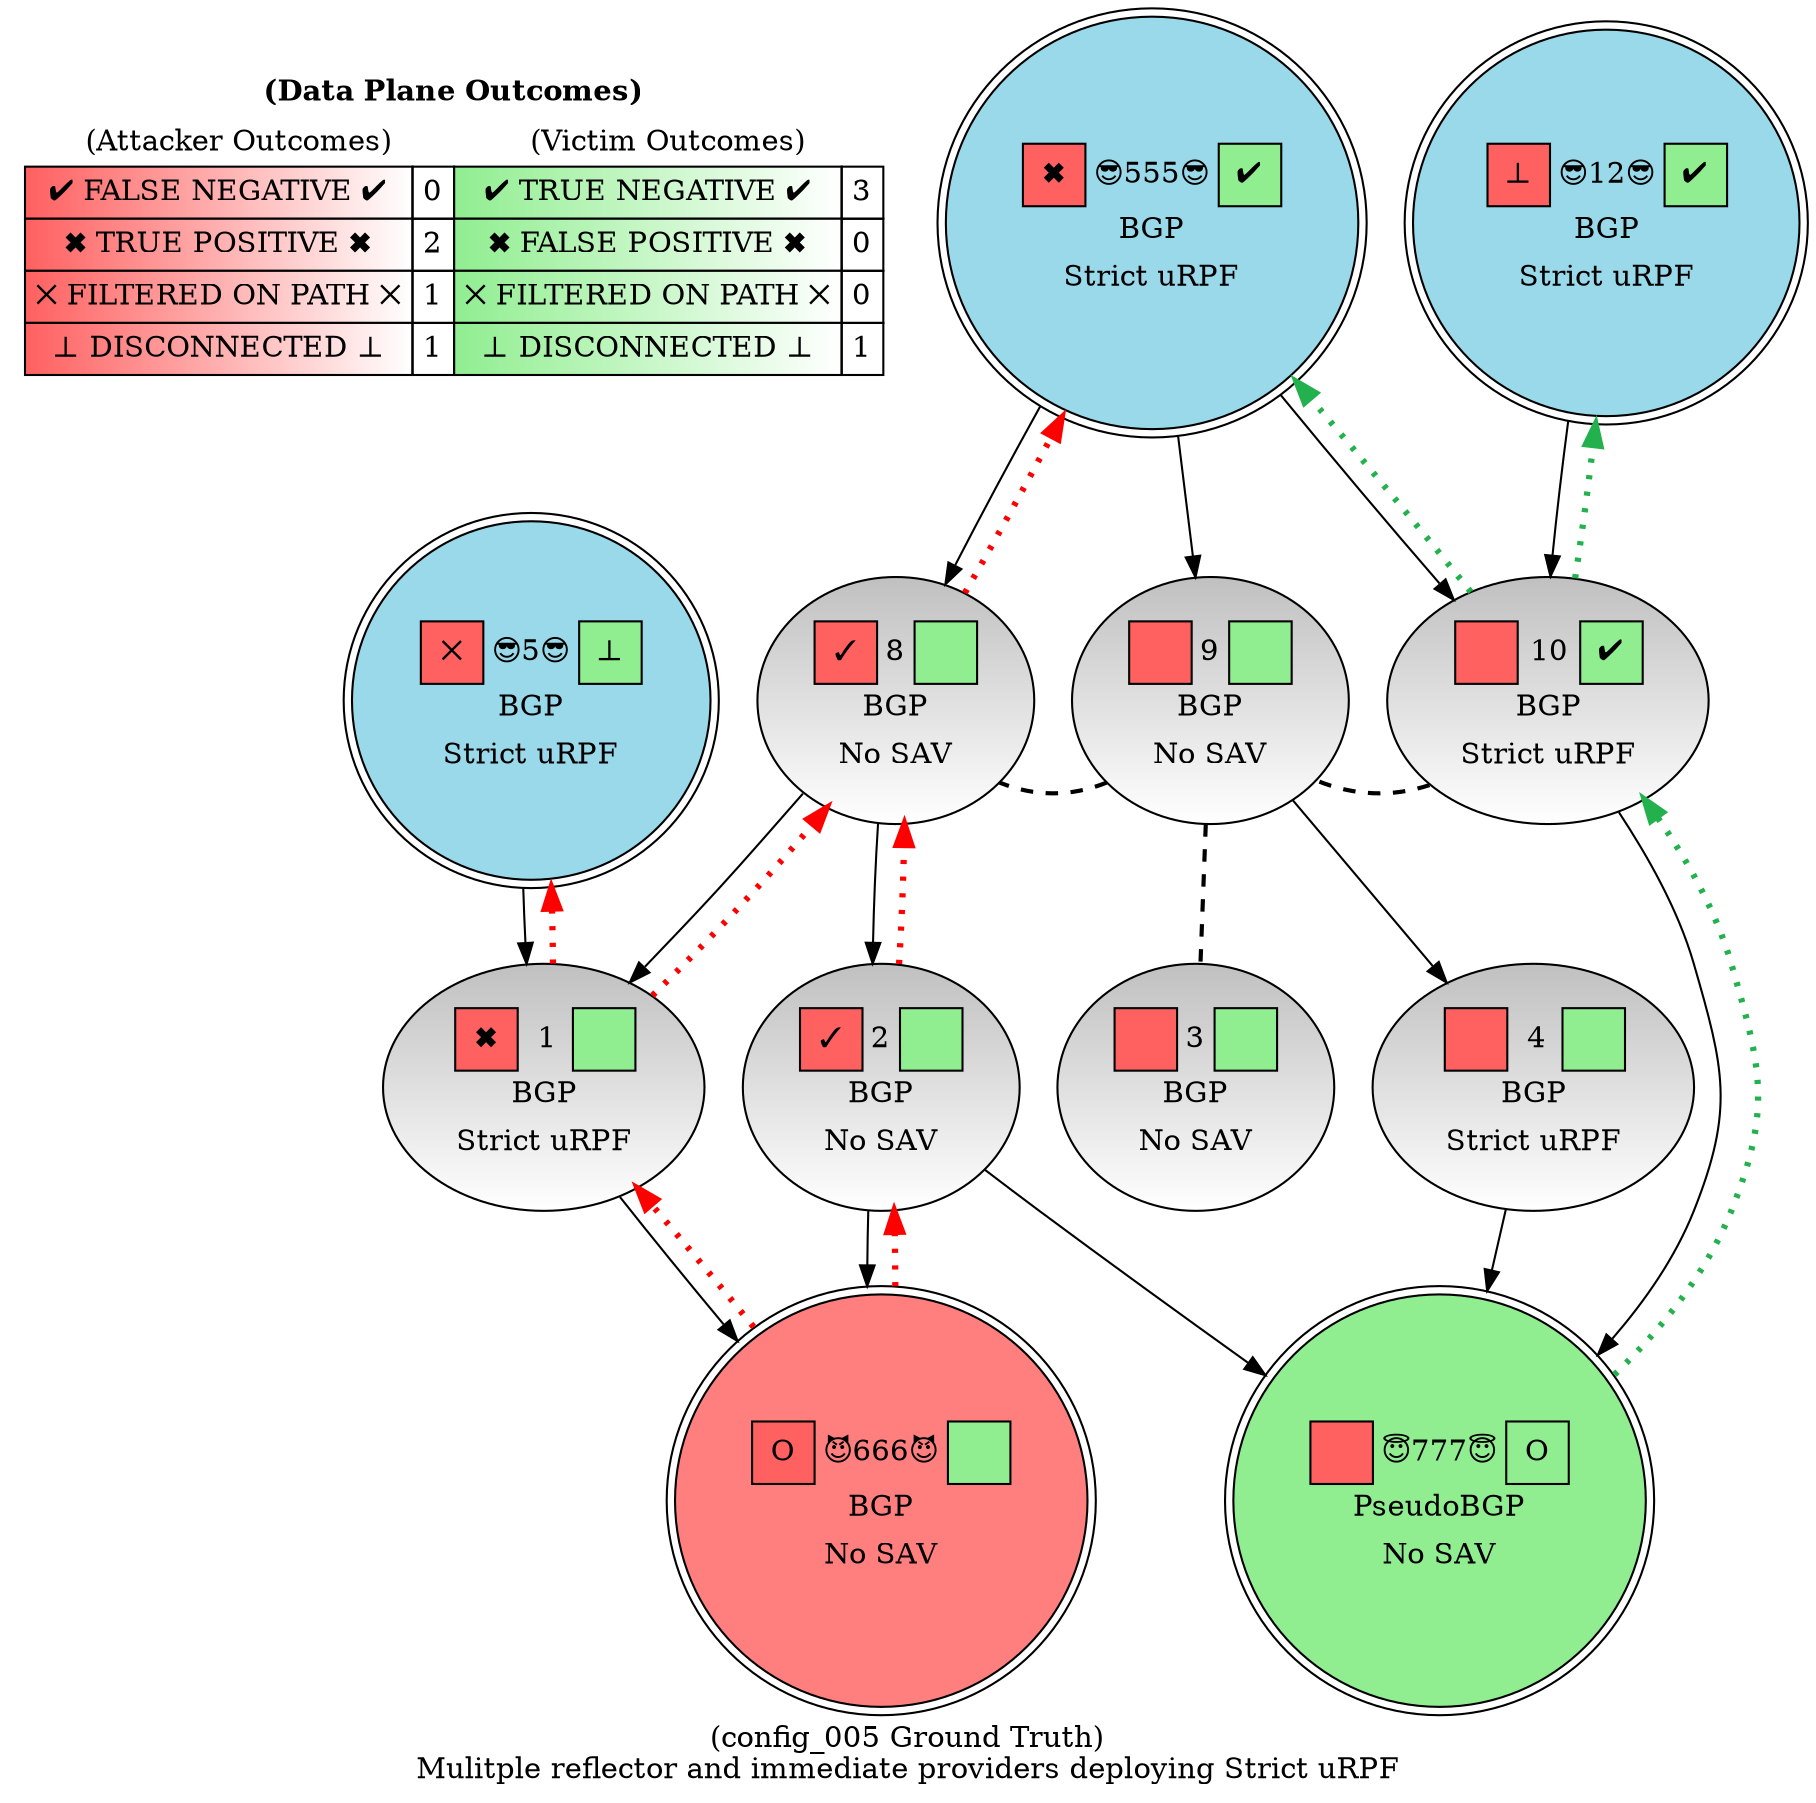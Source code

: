 digraph {
	Legend [label=<
            <TABLE BORDER="0" CELLBORDER="1" CELLSPACING="0" CELLPADDING="4">
                <TR>
                    <TD COLSPAN="6" BORDER="0" ALIGN="CENTER" VALIGN="MIDDLE"><b>(Data Plane Outcomes)</b></TD>
                </TR>
                <TR>
                    <TD COLSPAN="2" BORDER="0" ALIGN="CENTER" VALIGN="MIDDLE">(Attacker Outcomes)</TD>
                    <TD COLSPAN="2" BORDER="0" ALIGN="CENTER" VALIGN="MIDDLE">(Victim Outcomes)</TD>
                </TR>
                <TR>
                    <TD BGCOLOR="#ff6060:white">&#10004; FALSE NEGATIVE &#10004;</TD>
                    <TD>0</TD>
                    <TD BGCOLOR="#90ee90:white">&#10004; TRUE NEGATIVE &#10004;</TD>
                    <TD>3</TD>
                </TR>
                <TR>
                    <TD BGCOLOR="#ff6060:white">&#10006; TRUE POSITIVE &#10006;</TD>
                    <TD>2</TD>  
                    <TD BGCOLOR="#90ee90:white">&#10006; FALSE POSITIVE &#10006;</TD>
                    <TD>0</TD>
                </TR>
                <TR>
                    <TD BGCOLOR="#ff6060:white">&#10005; FILTERED ON PATH &#10005;</TD>
                    <TD>1</TD> 
                    <TD BGCOLOR="#90ee90:white">&#10005; FILTERED ON PATH &#10005;</TD>
                    <TD>0</TD>
                </TR>
                <TR>
                    <TD BGCOLOR="#ff6060:white">&#8869; DISCONNECTED &#8869;</TD>
                    <TD>1</TD> 
                    <TD BGCOLOR="#90ee90:white">&#8869; DISCONNECTED &#8869;</TD>
                    <TD>1</TD>
                </TR>
        </TABLE>> color=black fillcolor=white shape=plaintext style=filled]
	1 [label=<
            <TABLE BORDER="0" CELLBORDER="1" CELLSPACING="0" CELLPADDING="4">
            <TR>
                <TD BGCOLOR="#ff6060" WIDTH="30" HEIGHT="30" FIXEDSIZE="TRUE" ALIGN="CENTER" VALIGN="MIDDLE">&#10006;</TD>
                <TD BORDER="0" ALIGN="CENTER" VALIGN="MIDDLE">1</TD>
                <TD BGCOLOR="#90ee90" WIDTH="30" HEIGHT="30" FIXEDSIZE="TRUE" ALIGN="CENTER" VALIGN="MIDDLE"></TD>
            </TR>
            <TR>
                <TD COLSPAN="4" BORDER="0" ALIGN="CENTER" VALIGN="MIDDLE">BGP</TD>
            </TR>
            <TR>
                <TD COLSPAN="4" BORDER="0" ALIGN="CENTER" VALIGN="MIDDLE">Strict uRPF</TD>
            </TR></TABLE>> color=black fillcolor="grey:white" gradientangle=270 style=filled]
	2 [label=<
            <TABLE BORDER="0" CELLBORDER="1" CELLSPACING="0" CELLPADDING="4">
            <TR>
                <TD BGCOLOR="#ff6060" WIDTH="30" HEIGHT="30" FIXEDSIZE="TRUE" ALIGN="CENTER" VALIGN="MIDDLE">&#10003;</TD>
                <TD BORDER="0" ALIGN="CENTER" VALIGN="MIDDLE">2</TD>
                <TD BGCOLOR="#90ee90" WIDTH="30" HEIGHT="30" FIXEDSIZE="TRUE" ALIGN="CENTER" VALIGN="MIDDLE"></TD>
            </TR>
            <TR>
                <TD COLSPAN="4" BORDER="0" ALIGN="CENTER" VALIGN="MIDDLE">BGP</TD>
            </TR>
            <TR>
                <TD COLSPAN="4" BORDER="0" ALIGN="CENTER" VALIGN="MIDDLE">No SAV</TD>
            </TR></TABLE>> color=black fillcolor="grey:white" gradientangle=270 style=filled]
	3 [label=<
            <TABLE BORDER="0" CELLBORDER="1" CELLSPACING="0" CELLPADDING="4">
            <TR>
                <TD BGCOLOR="#ff6060" WIDTH="30" HEIGHT="30" FIXEDSIZE="TRUE" ALIGN="CENTER" VALIGN="MIDDLE"></TD>
                <TD BORDER="0" ALIGN="CENTER" VALIGN="MIDDLE">3</TD>
                <TD BGCOLOR="#90ee90" WIDTH="30" HEIGHT="30" FIXEDSIZE="TRUE" ALIGN="CENTER" VALIGN="MIDDLE"></TD>
            </TR>
            <TR>
                <TD COLSPAN="4" BORDER="0" ALIGN="CENTER" VALIGN="MIDDLE">BGP</TD>
            </TR>
            <TR>
                <TD COLSPAN="4" BORDER="0" ALIGN="CENTER" VALIGN="MIDDLE">No SAV</TD>
            </TR></TABLE>> color=black fillcolor="grey:white" gradientangle=270 style=filled]
	4 [label=<
            <TABLE BORDER="0" CELLBORDER="1" CELLSPACING="0" CELLPADDING="4">
            <TR>
                <TD BGCOLOR="#ff6060" WIDTH="30" HEIGHT="30" FIXEDSIZE="TRUE" ALIGN="CENTER" VALIGN="MIDDLE"></TD>
                <TD BORDER="0" ALIGN="CENTER" VALIGN="MIDDLE">4</TD>
                <TD BGCOLOR="#90ee90" WIDTH="30" HEIGHT="30" FIXEDSIZE="TRUE" ALIGN="CENTER" VALIGN="MIDDLE"></TD>
            </TR>
            <TR>
                <TD COLSPAN="4" BORDER="0" ALIGN="CENTER" VALIGN="MIDDLE">BGP</TD>
            </TR>
            <TR>
                <TD COLSPAN="4" BORDER="0" ALIGN="CENTER" VALIGN="MIDDLE">Strict uRPF</TD>
            </TR></TABLE>> color=black fillcolor="grey:white" gradientangle=270 style=filled]
	5 [label=<
            <TABLE BORDER="0" CELLBORDER="1" CELLSPACING="0" CELLPADDING="4">
            <TR>
                <TD BGCOLOR="#ff6060" WIDTH="30" HEIGHT="30" FIXEDSIZE="TRUE" ALIGN="CENTER" VALIGN="MIDDLE">&#10005;</TD>
                <TD BORDER="0" ALIGN="CENTER" VALIGN="MIDDLE">&#128526;5&#128526;</TD>
                <TD BGCOLOR="#90ee90" WIDTH="30" HEIGHT="30" FIXEDSIZE="TRUE" ALIGN="CENTER" VALIGN="MIDDLE">&#8869;</TD>
            </TR>
            <TR>
                <TD COLSPAN="4" BORDER="0" ALIGN="CENTER" VALIGN="MIDDLE">BGP</TD>
            </TR>
            <TR>
                <TD COLSPAN="4" BORDER="0" ALIGN="CENTER" VALIGN="MIDDLE">Strict uRPF</TD>
            </TR></TABLE>> color=black fillcolor="#99d9ea" gradientangle=270 shape=doublecircle style=filled]
	8 [label=<
            <TABLE BORDER="0" CELLBORDER="1" CELLSPACING="0" CELLPADDING="4">
            <TR>
                <TD BGCOLOR="#ff6060" WIDTH="30" HEIGHT="30" FIXEDSIZE="TRUE" ALIGN="CENTER" VALIGN="MIDDLE">&#10003;</TD>
                <TD BORDER="0" ALIGN="CENTER" VALIGN="MIDDLE">8</TD>
                <TD BGCOLOR="#90ee90" WIDTH="30" HEIGHT="30" FIXEDSIZE="TRUE" ALIGN="CENTER" VALIGN="MIDDLE"></TD>
            </TR>
            <TR>
                <TD COLSPAN="4" BORDER="0" ALIGN="CENTER" VALIGN="MIDDLE">BGP</TD>
            </TR>
            <TR>
                <TD COLSPAN="4" BORDER="0" ALIGN="CENTER" VALIGN="MIDDLE">No SAV</TD>
            </TR></TABLE>> color=black fillcolor="grey:white" gradientangle=270 style=filled]
	9 [label=<
            <TABLE BORDER="0" CELLBORDER="1" CELLSPACING="0" CELLPADDING="4">
            <TR>
                <TD BGCOLOR="#ff6060" WIDTH="30" HEIGHT="30" FIXEDSIZE="TRUE" ALIGN="CENTER" VALIGN="MIDDLE"></TD>
                <TD BORDER="0" ALIGN="CENTER" VALIGN="MIDDLE">9</TD>
                <TD BGCOLOR="#90ee90" WIDTH="30" HEIGHT="30" FIXEDSIZE="TRUE" ALIGN="CENTER" VALIGN="MIDDLE"></TD>
            </TR>
            <TR>
                <TD COLSPAN="4" BORDER="0" ALIGN="CENTER" VALIGN="MIDDLE">BGP</TD>
            </TR>
            <TR>
                <TD COLSPAN="4" BORDER="0" ALIGN="CENTER" VALIGN="MIDDLE">No SAV</TD>
            </TR></TABLE>> color=black fillcolor="grey:white" gradientangle=270 style=filled]
	10 [label=<
            <TABLE BORDER="0" CELLBORDER="1" CELLSPACING="0" CELLPADDING="4">
            <TR>
                <TD BGCOLOR="#ff6060" WIDTH="30" HEIGHT="30" FIXEDSIZE="TRUE" ALIGN="CENTER" VALIGN="MIDDLE"></TD>
                <TD BORDER="0" ALIGN="CENTER" VALIGN="MIDDLE">10</TD>
                <TD BGCOLOR="#90ee90" WIDTH="30" HEIGHT="30" FIXEDSIZE="TRUE" ALIGN="CENTER" VALIGN="MIDDLE">&#10004;</TD>
            </TR>
            <TR>
                <TD COLSPAN="4" BORDER="0" ALIGN="CENTER" VALIGN="MIDDLE">BGP</TD>
            </TR>
            <TR>
                <TD COLSPAN="4" BORDER="0" ALIGN="CENTER" VALIGN="MIDDLE">Strict uRPF</TD>
            </TR></TABLE>> color=black fillcolor="grey:white" gradientangle=270 style=filled]
	12 [label=<
            <TABLE BORDER="0" CELLBORDER="1" CELLSPACING="0" CELLPADDING="4">
            <TR>
                <TD BGCOLOR="#ff6060" WIDTH="30" HEIGHT="30" FIXEDSIZE="TRUE" ALIGN="CENTER" VALIGN="MIDDLE">&#8869;</TD>
                <TD BORDER="0" ALIGN="CENTER" VALIGN="MIDDLE">&#128526;12&#128526;</TD>
                <TD BGCOLOR="#90ee90" WIDTH="30" HEIGHT="30" FIXEDSIZE="TRUE" ALIGN="CENTER" VALIGN="MIDDLE">&#10004;</TD>
            </TR>
            <TR>
                <TD COLSPAN="4" BORDER="0" ALIGN="CENTER" VALIGN="MIDDLE">BGP</TD>
            </TR>
            <TR>
                <TD COLSPAN="4" BORDER="0" ALIGN="CENTER" VALIGN="MIDDLE">Strict uRPF</TD>
            </TR></TABLE>> color=black fillcolor="#99d9ea" gradientangle=270 shape=doublecircle style=filled]
	555 [label=<
            <TABLE BORDER="0" CELLBORDER="1" CELLSPACING="0" CELLPADDING="4">
            <TR>
                <TD BGCOLOR="#ff6060" WIDTH="30" HEIGHT="30" FIXEDSIZE="TRUE" ALIGN="CENTER" VALIGN="MIDDLE">&#10006;</TD>
                <TD BORDER="0" ALIGN="CENTER" VALIGN="MIDDLE">&#128526;555&#128526;</TD>
                <TD BGCOLOR="#90ee90" WIDTH="30" HEIGHT="30" FIXEDSIZE="TRUE" ALIGN="CENTER" VALIGN="MIDDLE">&#10004;</TD>
            </TR>
            <TR>
                <TD COLSPAN="4" BORDER="0" ALIGN="CENTER" VALIGN="MIDDLE">BGP</TD>
            </TR>
            <TR>
                <TD COLSPAN="4" BORDER="0" ALIGN="CENTER" VALIGN="MIDDLE">Strict uRPF</TD>
            </TR></TABLE>> color=black fillcolor="#99d9ea" gradientangle=270 shape=doublecircle style=filled]
	666 [label=<
            <TABLE BORDER="0" CELLBORDER="1" CELLSPACING="0" CELLPADDING="4">
            <TR>
                <TD BGCOLOR="#ff6060" WIDTH="30" HEIGHT="30" FIXEDSIZE="TRUE" ALIGN="CENTER" VALIGN="MIDDLE">O</TD>
                <TD BORDER="0" ALIGN="CENTER" VALIGN="MIDDLE">&#128520;666&#128520;</TD>
                <TD BGCOLOR="#90ee90" WIDTH="30" HEIGHT="30" FIXEDSIZE="TRUE" ALIGN="CENTER" VALIGN="MIDDLE"></TD>
            </TR>
            <TR>
                <TD COLSPAN="4" BORDER="0" ALIGN="CENTER" VALIGN="MIDDLE">BGP</TD>
            </TR>
            <TR>
                <TD COLSPAN="4" BORDER="0" ALIGN="CENTER" VALIGN="MIDDLE">No SAV</TD>
            </TR></TABLE>> color=black fillcolor="#FF7F7F" gradientangle=270 shape=doublecircle style=filled]
	777 [label=<
            <TABLE BORDER="0" CELLBORDER="1" CELLSPACING="0" CELLPADDING="4">
            <TR>
                <TD BGCOLOR="#ff6060" WIDTH="30" HEIGHT="30" FIXEDSIZE="TRUE" ALIGN="CENTER" VALIGN="MIDDLE"></TD>
                <TD BORDER="0" ALIGN="CENTER" VALIGN="MIDDLE">&#128519;777&#128519;</TD>
                <TD BGCOLOR="#90ee90" WIDTH="30" HEIGHT="30" FIXEDSIZE="TRUE" ALIGN="CENTER" VALIGN="MIDDLE">O</TD>
            </TR>
            <TR>
                <TD COLSPAN="4" BORDER="0" ALIGN="CENTER" VALIGN="MIDDLE">PseudoBGP</TD>
            </TR>
            <TR>
                <TD COLSPAN="4" BORDER="0" ALIGN="CENTER" VALIGN="MIDDLE">No SAV</TD>
            </TR></TABLE>> color=black fillcolor="#90ee90" gradientangle=270 shape=doublecircle style=filled]
	1 -> 666
	2 -> 666
	2 -> 777
	4 -> 777
	5 -> 1
	8 -> 1
	8 -> 2
	9 -> 4
	9 -> 3 [dir=none penwidth=2 style=dashed]
	9 -> 8 [dir=none penwidth=2 style=dashed]
	10 -> 777
	10 -> 9 [dir=none penwidth=2 style=dashed]
	12 -> 10
	555 -> 8
	555 -> 9
	555 -> 10
	666 -> 1 [color=red constraint=false penwidth=3 style=dotted]
	1 -> 8 [color=red constraint=false penwidth=3 style=dotted]
	8 -> 555 [color=red constraint=false penwidth=3 style=dotted]
	666 -> 2 [color=red constraint=false penwidth=3 style=dotted]
	2 -> 8 [color=red constraint=false penwidth=3 style=dotted]
	1 -> 5 [color=red constraint=false penwidth=3 style=dotted]
	777 -> 10 [color="#22B14C" constraint=false penwidth=3 style=dotted]
	10 -> 555 [color="#22B14C" constraint=false penwidth=3 style=dotted]
	10 -> 12 [color="#22B14C" constraint=false penwidth=3 style=dotted]
	{
		rank=same
		666
		777
		666 -> 777 [style=invis]
	}
	{
		rank=same
		1
		2
		1 -> 2 [style=invis]
		3
		2 -> 3 [style=invis]
		4
		3 -> 4 [style=invis]
	}
	{
		rank=same
		5
		8
		5 -> 8 [style=invis]
		9
		8 -> 9 [style=invis]
		10
		9 -> 10 [style=invis]
	}
	{
		rank=same
		555
		12
		555 -> 12 [style=invis]
	}
	label="(config_005 Ground Truth)
Mulitple reflector and immediate providers deploying Strict uRPF"
}
